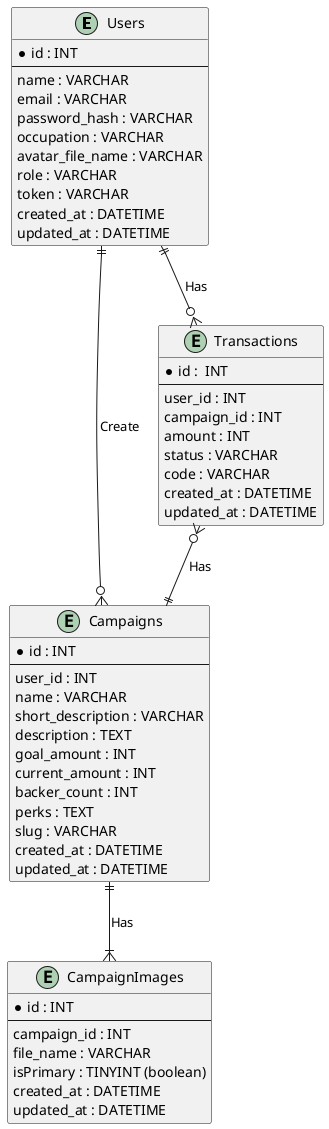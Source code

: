 @startuml ERD
    entity Users {
        * id : INT
        --
        name : VARCHAR
        email : VARCHAR
        password_hash : VARCHAR
        occupation : VARCHAR
        avatar_file_name : VARCHAR
        role : VARCHAR
        token : VARCHAR
        created_at : DATETIME
        updated_at : DATETIME
    }

    entity Campaigns {
        * id : INT
        --
        user_id : INT
        name : VARCHAR
        short_description : VARCHAR
        description : TEXT
        goal_amount : INT
        current_amount : INT
        backer_count : INT
        perks : TEXT
        slug : VARCHAR
        created_at : DATETIME
        updated_at : DATETIME
     }

    entity CampaignImages {
        * id : INT
        --
        campaign_id : INT
        file_name : VARCHAR
        isPrimary : TINYINT (boolean)
        created_at : DATETIME
        updated_at : DATETIME
    }

    entity Transactions {
        * id :  INT
        --
        user_id : INT
        campaign_id : INT
        amount : INT
        status : VARCHAR
        code : VARCHAR
        created_at : DATETIME
        updated_at : DATETIME
    }

Users ||--o{ Campaigns : Create
Campaigns ||--|{ CampaignImages : Has
Users ||--o{ Transactions : Has
Transactions }o--|| Campaigns : Has

@enduml
